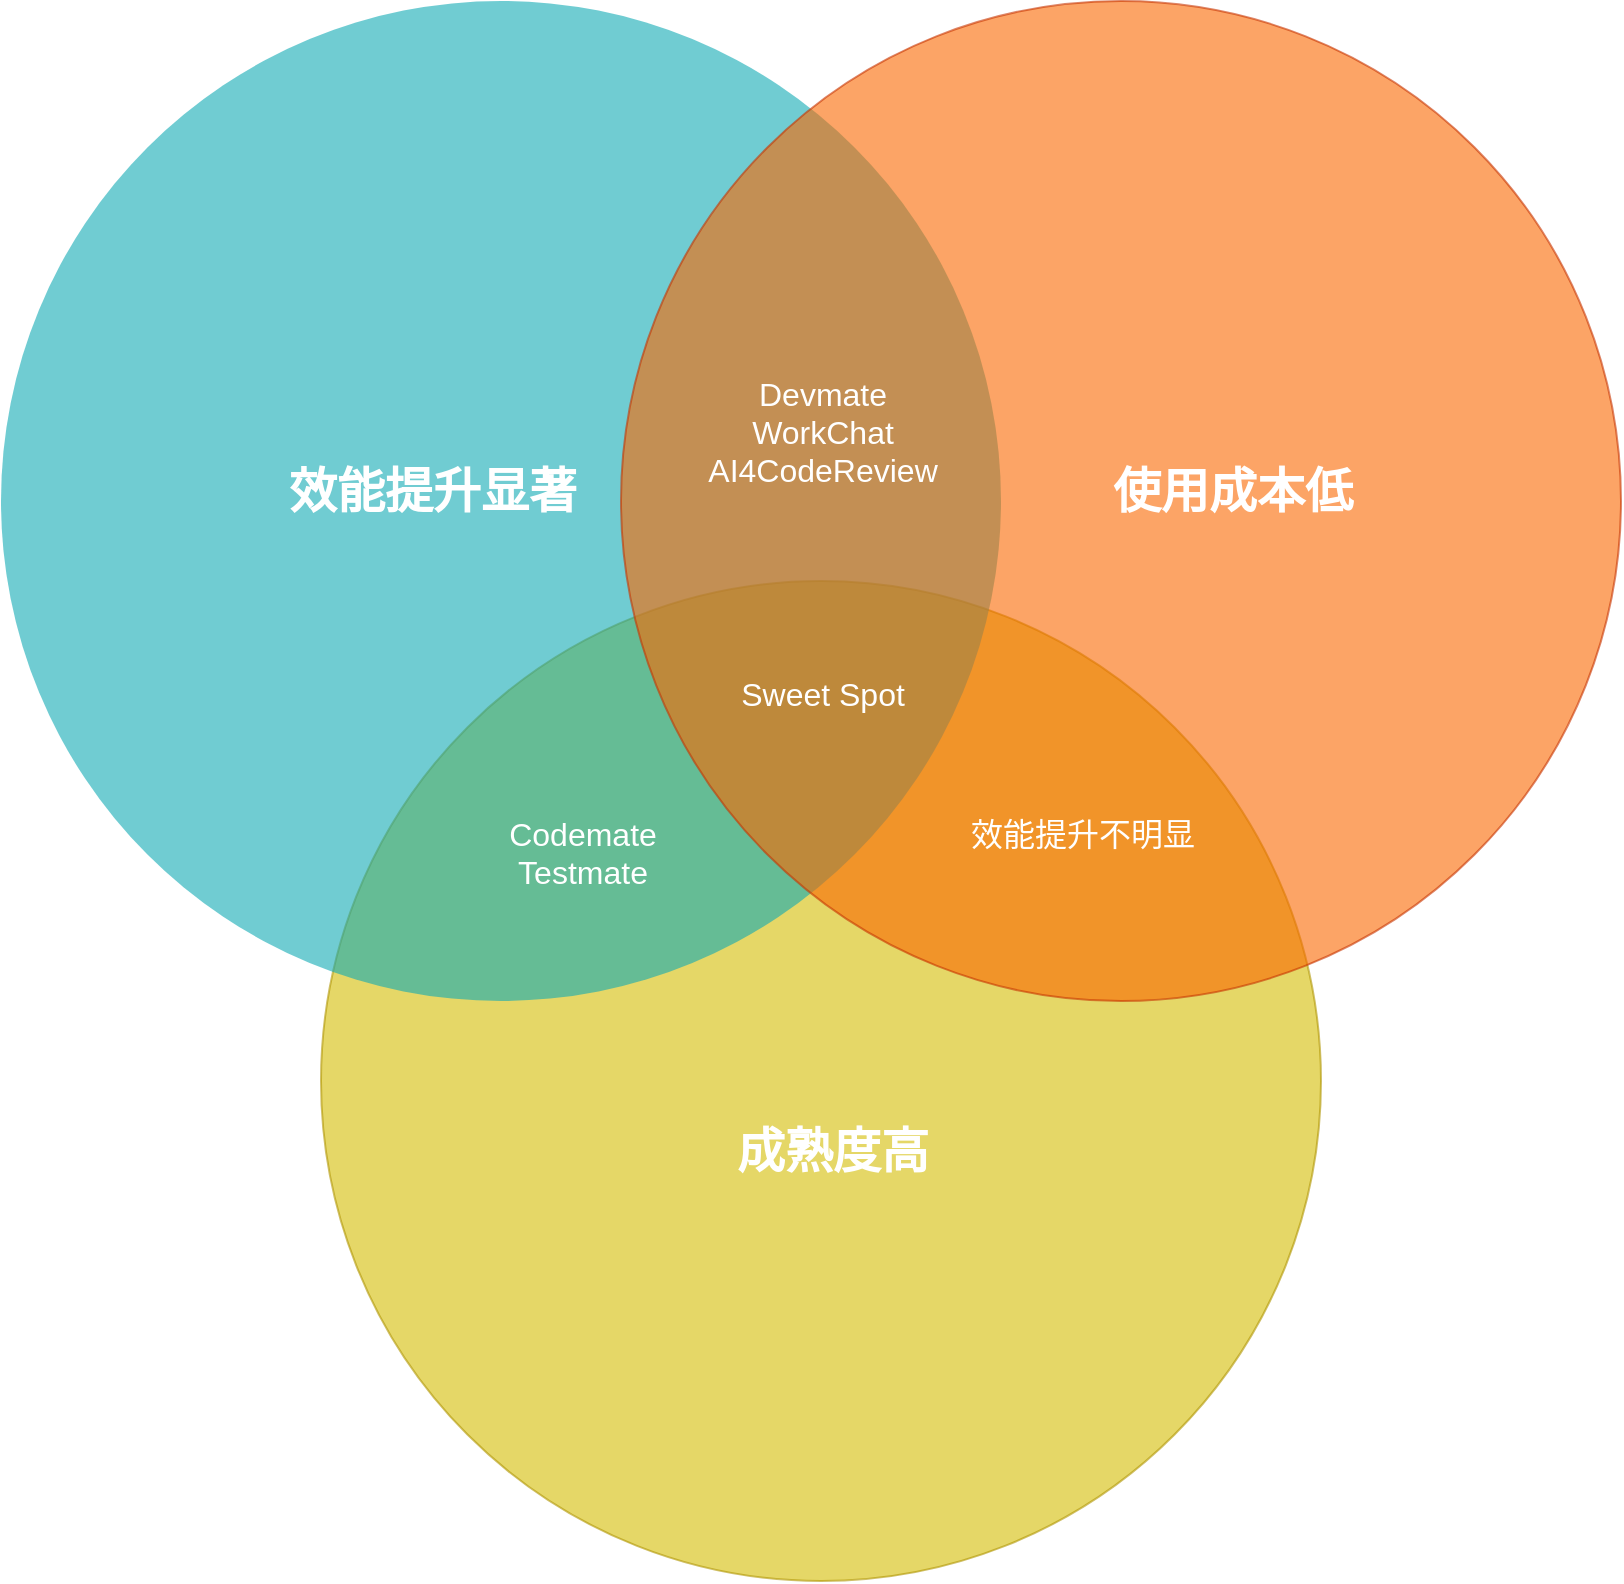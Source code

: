 <mxfile version="24.7.8">
  <diagram id="3228e29e-7158-1315-38df-8450db1d8a1d" name="Page-1">
    <mxGraphModel dx="2440" dy="1301" grid="0" gridSize="10" guides="1" tooltips="1" connect="1" arrows="1" fold="1" page="1" pageScale="1" pageWidth="1169" pageHeight="827" background="none" math="0" shadow="0">
      <root>
        <mxCell id="0" />
        <mxCell id="1" parent="0" />
        <mxCell id="21531" value="" style="ellipse;fillColor=#d4bc02;opacity=60;strokeColor=#B09500;html=1;fontColor=#000000;" parent="1" vertex="1">
          <mxGeometry x="339.5" y="308.5" width="500" height="500" as="geometry" />
        </mxCell>
        <mxCell id="21532" value="" style="ellipse;fillColor=#12AAB5;opacity=60;strokeColor=none;html=1;fontColor=#FFFFFF;" parent="1" vertex="1">
          <mxGeometry x="179.5" y="18.5" width="500" height="500" as="geometry" />
        </mxCell>
        <mxCell id="21533" value="" style="ellipse;fillColor=#fa6800;opacity=60;strokeColor=#C73500;html=1;fontColor=#000000;" parent="1" vertex="1">
          <mxGeometry x="489.5" y="18.5" width="500" height="500" as="geometry" />
        </mxCell>
        <mxCell id="21534" value="&lt;b&gt;效能提升显著&lt;/b&gt;" style="text;fontSize=24;align=center;verticalAlign=middle;html=1;fontColor=#FFFFFF;" parent="1" vertex="1">
          <mxGeometry x="299.5" y="228.5" width="190" height="70" as="geometry" />
        </mxCell>
        <mxCell id="21535" value="&lt;b&gt;使用成本低&lt;/b&gt;" style="text;fontSize=24;align=center;verticalAlign=middle;html=1;fontColor=#FFFFFF;" parent="1" vertex="1">
          <mxGeometry x="699.5" y="228.5" width="190" height="70" as="geometry" />
        </mxCell>
        <mxCell id="21536" value="&lt;b&gt;成熟度高&lt;/b&gt;" style="text;fontSize=24;align=center;verticalAlign=middle;html=1;fontColor=#FFFFFF;" parent="1" vertex="1">
          <mxGeometry x="499.5" y="558.5" width="190" height="70" as="geometry" />
        </mxCell>
        <mxCell id="21537" value="Devmate&lt;div&gt;WorkChat&lt;/div&gt;&lt;div&gt;AI4CodeReview&lt;/div&gt;" style="text;align=center;html=1;fontColor=#FFFFFF;fontSize=16;" parent="1" vertex="1">
          <mxGeometry x="569.5" y="198.5" width="40" height="40" as="geometry" />
        </mxCell>
        <mxCell id="21538" value="Codemate&lt;div&gt;Testmate&lt;/div&gt;" style="text;align=center;html=1;fontColor=#FFFFFF;fontSize=16;" parent="1" vertex="1">
          <mxGeometry x="420" y="418.5" width="100" height="51.5" as="geometry" />
        </mxCell>
        <mxCell id="21539" value="效能提升不明显" style="text;align=center;html=1;fontColor=#FFFFFF;fontSize=16;" parent="1" vertex="1">
          <mxGeometry x="699.5" y="418.5" width="40" height="40" as="geometry" />
        </mxCell>
        <mxCell id="21540" value="Sweet Spot" style="text;align=center;html=1;fontColor=#FFFFFF;fontSize=16;" parent="1" vertex="1">
          <mxGeometry x="569.5" y="348.5" width="40" height="40" as="geometry" />
        </mxCell>
      </root>
    </mxGraphModel>
  </diagram>
</mxfile>
